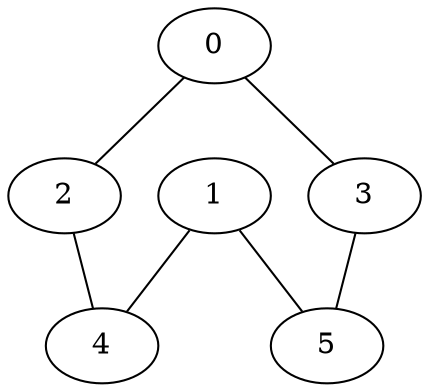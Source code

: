 graph "sampletest150-mod1_image19.bmp" {
	0	 [type=corner,
		x=146,
		y=456];
	2	 [type=corner,
		x=147,
		y=239];
	0 -- 2	 [angle0="-1.57",
		frequency=1,
		type0=line];
	3	 [type=corner,
		x=380,
		y=453];
	0 -- 3	 [angle0="-.01",
		frequency=1,
		type0=line];
	1	 [type=intersection,
		x=312,
		y=219];
	4	 [type=intersection,
		x=238,
		y=219];
	1 -- 4	 [angle0=".00",
		angle1="187.11",
		frequency=2,
		type0=line,
		type1=arc];
	5	 [type=corner,
		x=375,
		y=244];
	1 -- 5	 [angle0=".38",
		frequency=1,
		type0=line];
	2 -- 4	 [angle0="-.22",
		frequency=1,
		type0=line];
	3 -- 5	 [angle0="1.55",
		frequency=1,
		type0=line];
}
